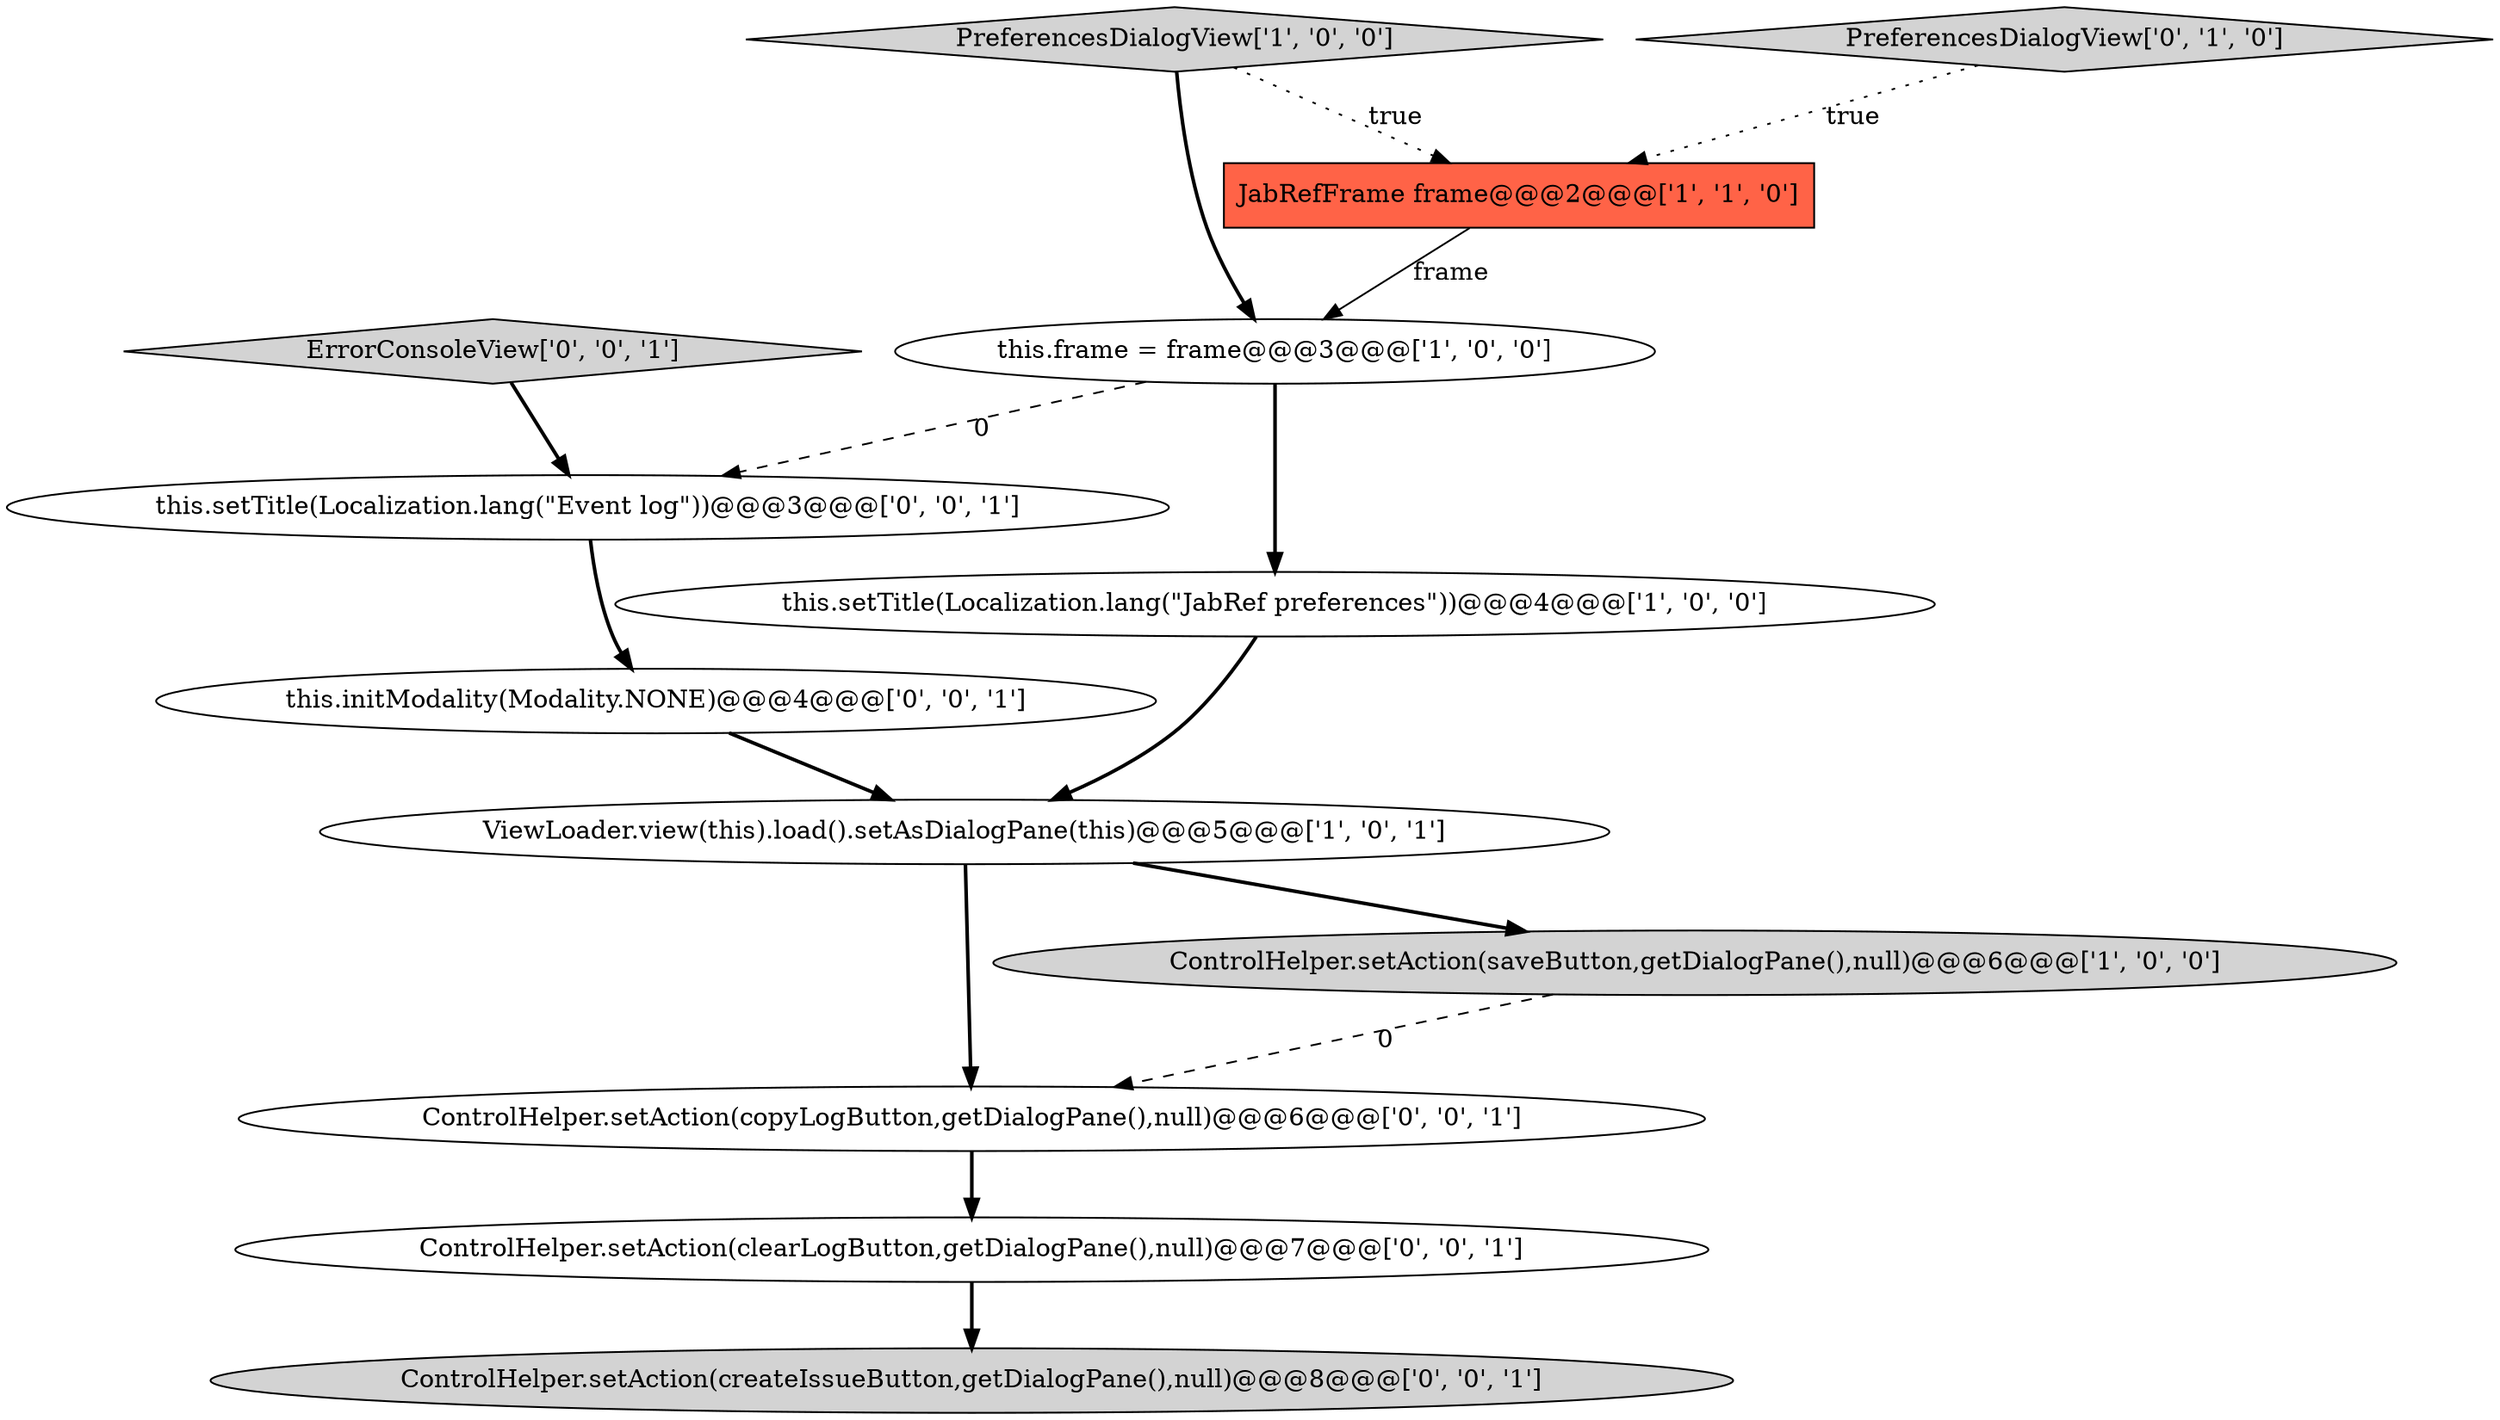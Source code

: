 digraph {
10 [style = filled, label = "ControlHelper.setAction(copyLogButton,getDialogPane(),null)@@@6@@@['0', '0', '1']", fillcolor = white, shape = ellipse image = "AAA0AAABBB3BBB"];
1 [style = filled, label = "JabRefFrame frame@@@2@@@['1', '1', '0']", fillcolor = tomato, shape = box image = "AAA0AAABBB1BBB"];
11 [style = filled, label = "ControlHelper.setAction(clearLogButton,getDialogPane(),null)@@@7@@@['0', '0', '1']", fillcolor = white, shape = ellipse image = "AAA0AAABBB3BBB"];
2 [style = filled, label = "PreferencesDialogView['1', '0', '0']", fillcolor = lightgray, shape = diamond image = "AAA0AAABBB1BBB"];
8 [style = filled, label = "ControlHelper.setAction(createIssueButton,getDialogPane(),null)@@@8@@@['0', '0', '1']", fillcolor = lightgray, shape = ellipse image = "AAA0AAABBB3BBB"];
0 [style = filled, label = "this.frame = frame@@@3@@@['1', '0', '0']", fillcolor = white, shape = ellipse image = "AAA0AAABBB1BBB"];
7 [style = filled, label = "ErrorConsoleView['0', '0', '1']", fillcolor = lightgray, shape = diamond image = "AAA0AAABBB3BBB"];
4 [style = filled, label = "this.setTitle(Localization.lang(\"JabRef preferences\"))@@@4@@@['1', '0', '0']", fillcolor = white, shape = ellipse image = "AAA0AAABBB1BBB"];
3 [style = filled, label = "ControlHelper.setAction(saveButton,getDialogPane(),null)@@@6@@@['1', '0', '0']", fillcolor = lightgray, shape = ellipse image = "AAA0AAABBB1BBB"];
6 [style = filled, label = "PreferencesDialogView['0', '1', '0']", fillcolor = lightgray, shape = diamond image = "AAA0AAABBB2BBB"];
9 [style = filled, label = "this.setTitle(Localization.lang(\"Event log\"))@@@3@@@['0', '0', '1']", fillcolor = white, shape = ellipse image = "AAA0AAABBB3BBB"];
12 [style = filled, label = "this.initModality(Modality.NONE)@@@4@@@['0', '0', '1']", fillcolor = white, shape = ellipse image = "AAA0AAABBB3BBB"];
5 [style = filled, label = "ViewLoader.view(this).load().setAsDialogPane(this)@@@5@@@['1', '0', '1']", fillcolor = white, shape = ellipse image = "AAA0AAABBB1BBB"];
4->5 [style = bold, label=""];
2->1 [style = dotted, label="true"];
1->0 [style = solid, label="frame"];
2->0 [style = bold, label=""];
12->5 [style = bold, label=""];
5->3 [style = bold, label=""];
6->1 [style = dotted, label="true"];
0->4 [style = bold, label=""];
10->11 [style = bold, label=""];
11->8 [style = bold, label=""];
5->10 [style = bold, label=""];
0->9 [style = dashed, label="0"];
9->12 [style = bold, label=""];
7->9 [style = bold, label=""];
3->10 [style = dashed, label="0"];
}
